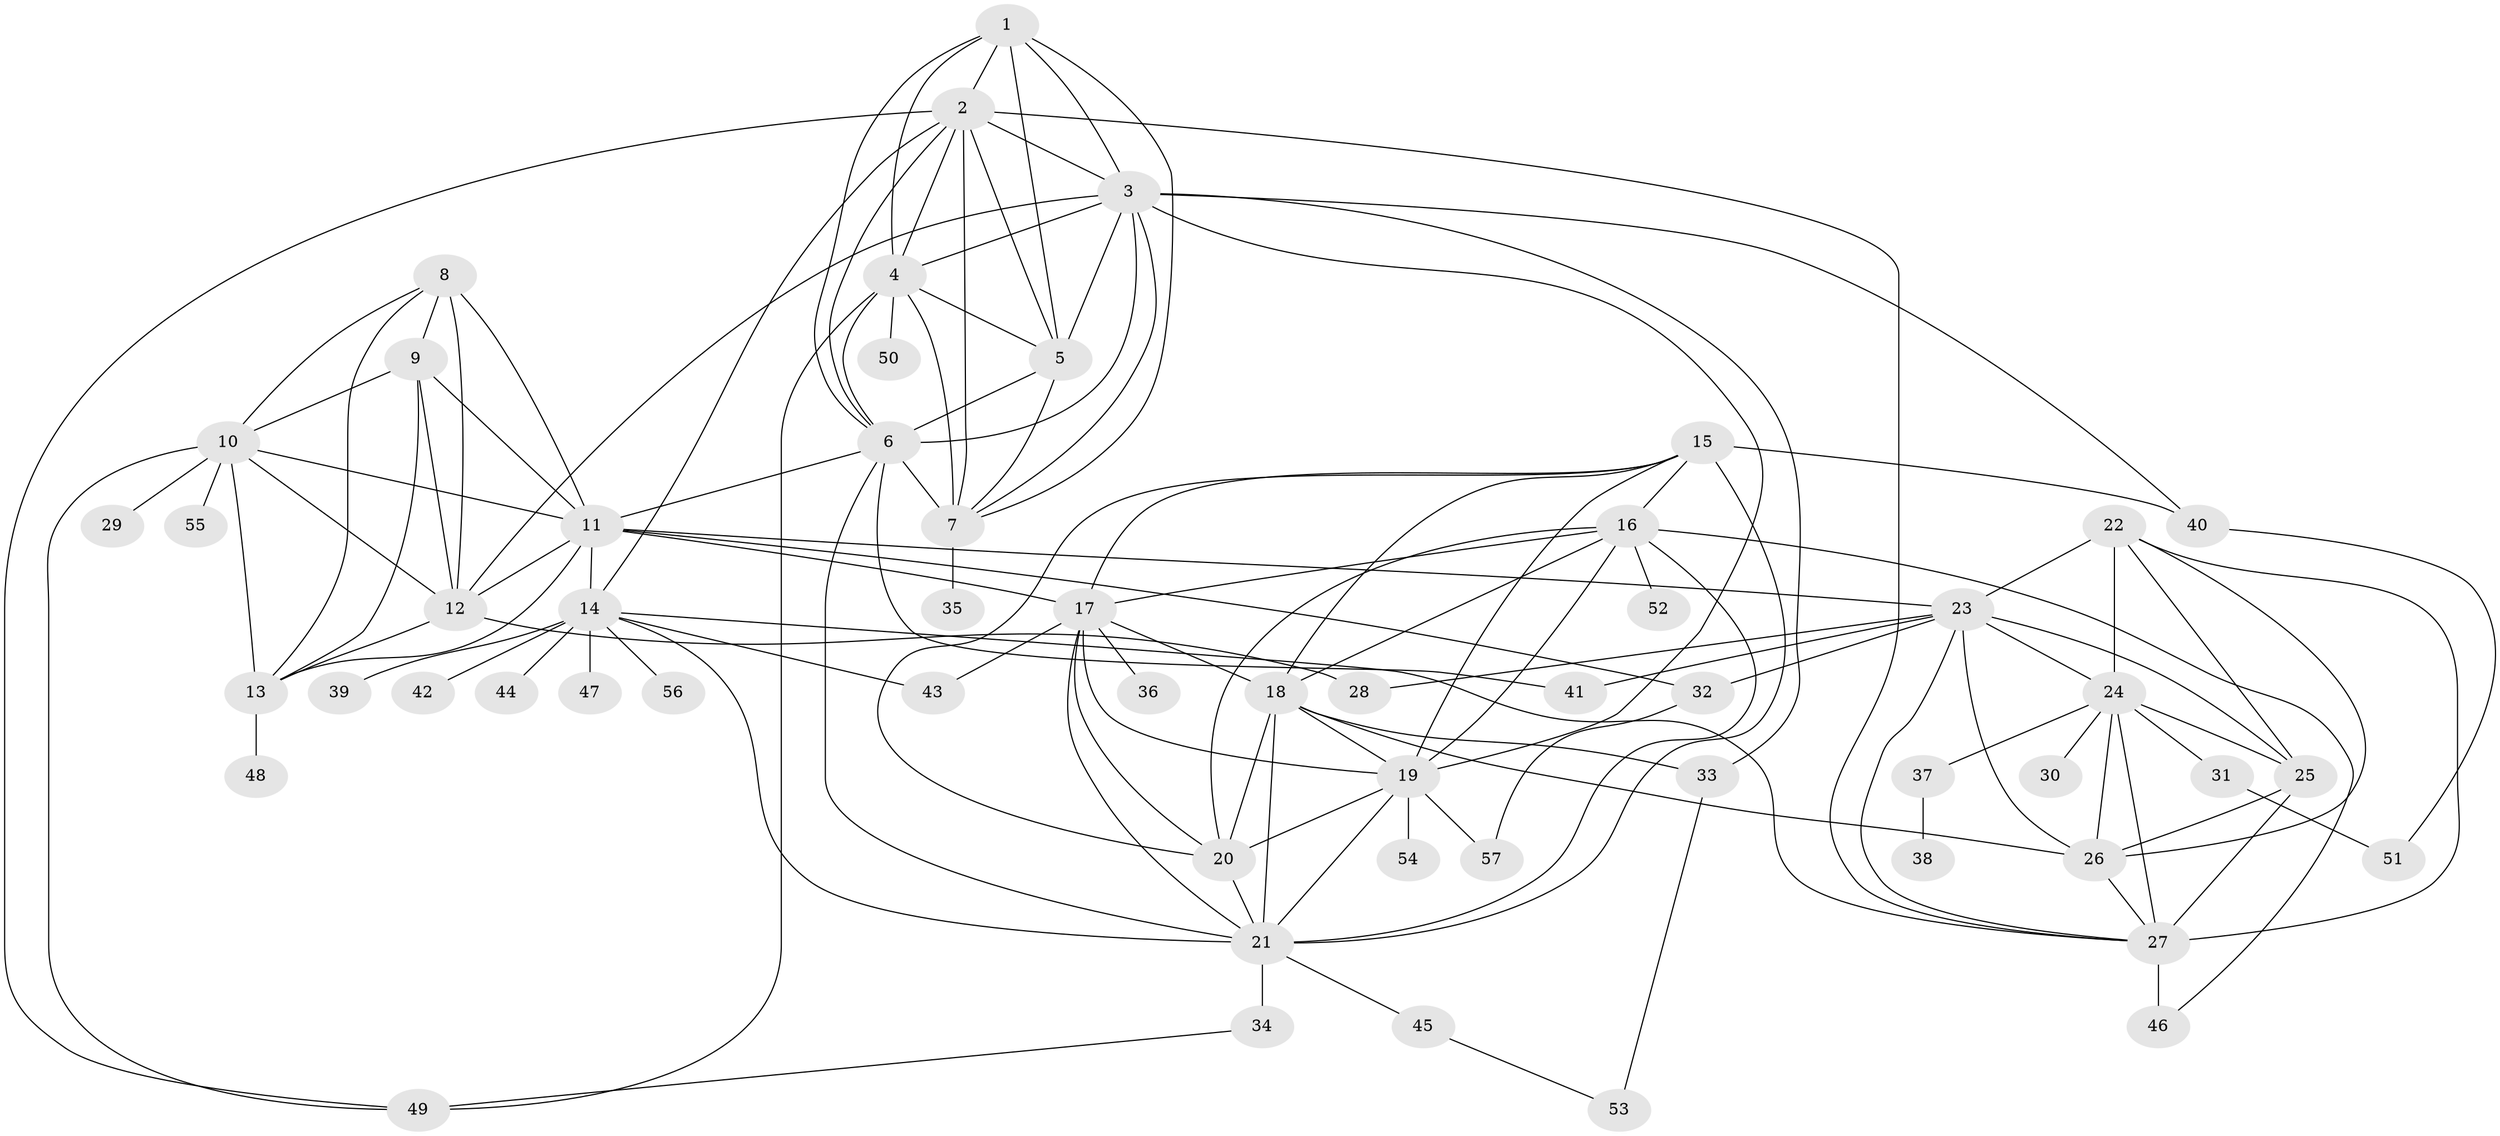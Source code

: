 // original degree distribution, {7: 0.03571428571428571, 11: 0.02142857142857143, 12: 0.02142857142857143, 10: 0.02857142857142857, 9: 0.06428571428571428, 8: 0.05714285714285714, 13: 0.007142857142857143, 6: 0.007142857142857143, 14: 0.007142857142857143, 2: 0.17142857142857143, 1: 0.5142857142857142, 3: 0.05714285714285714, 4: 0.007142857142857143}
// Generated by graph-tools (version 1.1) at 2025/52/03/04/25 22:52:45]
// undirected, 57 vertices, 127 edges
graph export_dot {
  node [color=gray90,style=filled];
  1;
  2;
  3;
  4;
  5;
  6;
  7;
  8;
  9;
  10;
  11;
  12;
  13;
  14;
  15;
  16;
  17;
  18;
  19;
  20;
  21;
  22;
  23;
  24;
  25;
  26;
  27;
  28;
  29;
  30;
  31;
  32;
  33;
  34;
  35;
  36;
  37;
  38;
  39;
  40;
  41;
  42;
  43;
  44;
  45;
  46;
  47;
  48;
  49;
  50;
  51;
  52;
  53;
  54;
  55;
  56;
  57;
  1 -- 2 [weight=1.0];
  1 -- 3 [weight=1.0];
  1 -- 4 [weight=1.0];
  1 -- 5 [weight=1.0];
  1 -- 6 [weight=1.0];
  1 -- 7 [weight=1.0];
  2 -- 3 [weight=1.0];
  2 -- 4 [weight=1.0];
  2 -- 5 [weight=1.0];
  2 -- 6 [weight=1.0];
  2 -- 7 [weight=1.0];
  2 -- 14 [weight=1.0];
  2 -- 27 [weight=1.0];
  2 -- 49 [weight=1.0];
  3 -- 4 [weight=1.0];
  3 -- 5 [weight=1.0];
  3 -- 6 [weight=1.0];
  3 -- 7 [weight=1.0];
  3 -- 12 [weight=1.0];
  3 -- 19 [weight=1.0];
  3 -- 33 [weight=1.0];
  3 -- 40 [weight=1.0];
  4 -- 5 [weight=1.0];
  4 -- 6 [weight=1.0];
  4 -- 7 [weight=1.0];
  4 -- 49 [weight=1.0];
  4 -- 50 [weight=1.0];
  5 -- 6 [weight=4.0];
  5 -- 7 [weight=1.0];
  6 -- 7 [weight=1.0];
  6 -- 11 [weight=1.0];
  6 -- 21 [weight=1.0];
  6 -- 41 [weight=1.0];
  7 -- 35 [weight=1.0];
  8 -- 9 [weight=1.0];
  8 -- 10 [weight=1.0];
  8 -- 11 [weight=1.0];
  8 -- 12 [weight=2.0];
  8 -- 13 [weight=1.0];
  9 -- 10 [weight=1.0];
  9 -- 11 [weight=1.0];
  9 -- 12 [weight=4.0];
  9 -- 13 [weight=1.0];
  10 -- 11 [weight=1.0];
  10 -- 12 [weight=2.0];
  10 -- 13 [weight=1.0];
  10 -- 29 [weight=4.0];
  10 -- 49 [weight=1.0];
  10 -- 55 [weight=1.0];
  11 -- 12 [weight=2.0];
  11 -- 13 [weight=1.0];
  11 -- 14 [weight=1.0];
  11 -- 17 [weight=1.0];
  11 -- 23 [weight=1.0];
  11 -- 32 [weight=1.0];
  12 -- 13 [weight=2.0];
  12 -- 28 [weight=1.0];
  13 -- 48 [weight=1.0];
  14 -- 21 [weight=1.0];
  14 -- 27 [weight=1.0];
  14 -- 39 [weight=2.0];
  14 -- 42 [weight=1.0];
  14 -- 43 [weight=1.0];
  14 -- 44 [weight=3.0];
  14 -- 47 [weight=2.0];
  14 -- 56 [weight=1.0];
  15 -- 16 [weight=1.0];
  15 -- 17 [weight=1.0];
  15 -- 18 [weight=1.0];
  15 -- 19 [weight=1.0];
  15 -- 20 [weight=1.0];
  15 -- 21 [weight=1.0];
  15 -- 40 [weight=3.0];
  16 -- 17 [weight=1.0];
  16 -- 18 [weight=1.0];
  16 -- 19 [weight=1.0];
  16 -- 20 [weight=1.0];
  16 -- 21 [weight=1.0];
  16 -- 46 [weight=1.0];
  16 -- 52 [weight=1.0];
  17 -- 18 [weight=1.0];
  17 -- 19 [weight=1.0];
  17 -- 20 [weight=1.0];
  17 -- 21 [weight=1.0];
  17 -- 36 [weight=1.0];
  17 -- 43 [weight=1.0];
  18 -- 19 [weight=1.0];
  18 -- 20 [weight=1.0];
  18 -- 21 [weight=1.0];
  18 -- 26 [weight=1.0];
  18 -- 33 [weight=1.0];
  19 -- 20 [weight=1.0];
  19 -- 21 [weight=1.0];
  19 -- 54 [weight=1.0];
  19 -- 57 [weight=1.0];
  20 -- 21 [weight=1.0];
  21 -- 34 [weight=2.0];
  21 -- 45 [weight=1.0];
  22 -- 23 [weight=1.0];
  22 -- 24 [weight=2.0];
  22 -- 25 [weight=1.0];
  22 -- 26 [weight=1.0];
  22 -- 27 [weight=1.0];
  23 -- 24 [weight=2.0];
  23 -- 25 [weight=1.0];
  23 -- 26 [weight=1.0];
  23 -- 27 [weight=1.0];
  23 -- 28 [weight=4.0];
  23 -- 32 [weight=1.0];
  23 -- 41 [weight=1.0];
  24 -- 25 [weight=3.0];
  24 -- 26 [weight=2.0];
  24 -- 27 [weight=2.0];
  24 -- 30 [weight=1.0];
  24 -- 31 [weight=1.0];
  24 -- 37 [weight=1.0];
  25 -- 26 [weight=1.0];
  25 -- 27 [weight=1.0];
  26 -- 27 [weight=1.0];
  27 -- 46 [weight=2.0];
  31 -- 51 [weight=1.0];
  32 -- 57 [weight=1.0];
  33 -- 53 [weight=1.0];
  34 -- 49 [weight=1.0];
  37 -- 38 [weight=1.0];
  40 -- 51 [weight=1.0];
  45 -- 53 [weight=1.0];
}
